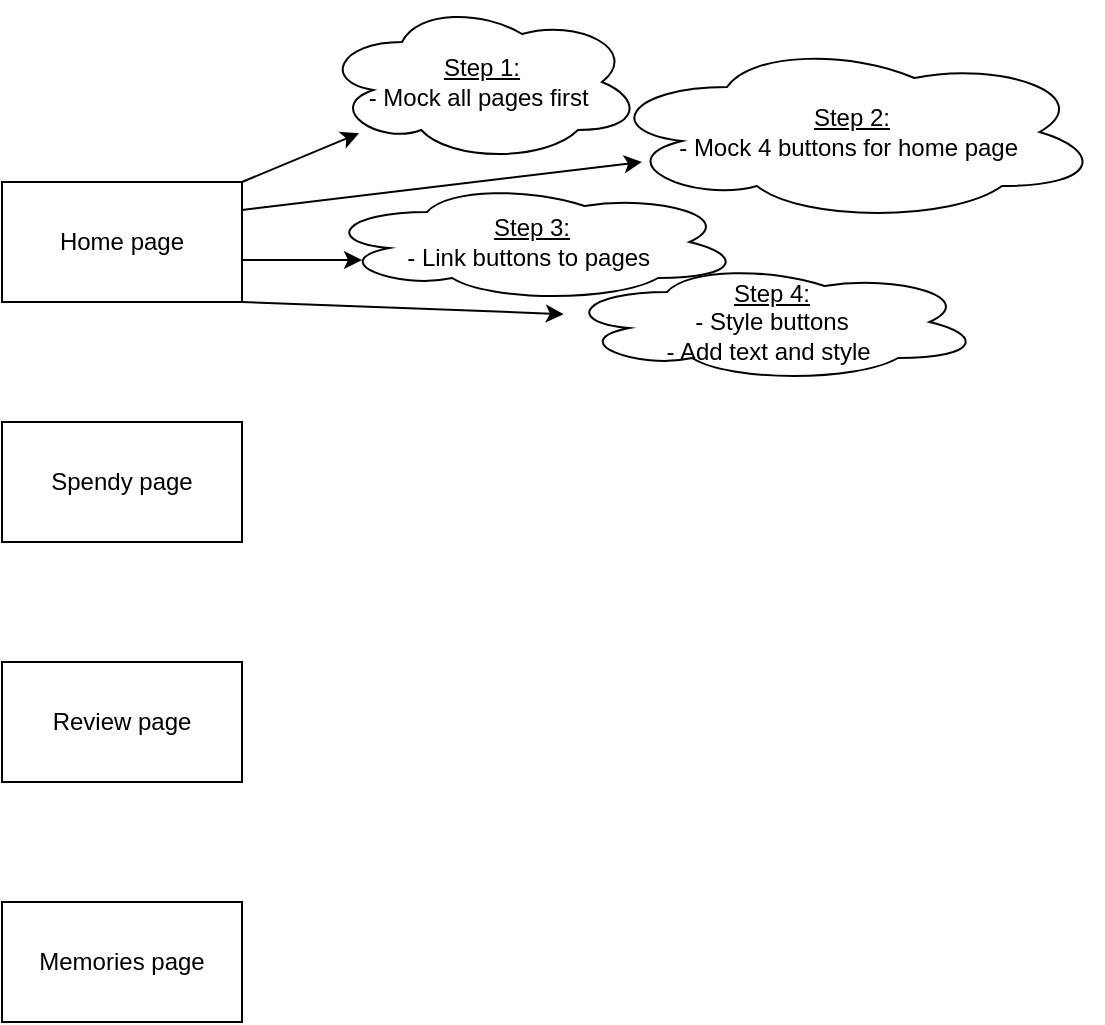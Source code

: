 <mxfile>
    <diagram id="JD7Q4KuDyhX2pP2OGkTR" name="Page-1">
        <mxGraphModel dx="550" dy="298" grid="1" gridSize="10" guides="1" tooltips="1" connect="1" arrows="1" fold="1" page="1" pageScale="1" pageWidth="850" pageHeight="1100" math="0" shadow="0">
            <root>
                <mxCell id="0"/>
                <mxCell id="1" parent="0"/>
                <mxCell id="2" value="Home page" style="rounded=0;whiteSpace=wrap;html=1;" parent="1" vertex="1">
                    <mxGeometry x="160" y="120" width="120" height="60" as="geometry"/>
                </mxCell>
                <mxCell id="3" value="Spendy page" style="rounded=0;whiteSpace=wrap;html=1;" parent="1" vertex="1">
                    <mxGeometry x="160" y="240" width="120" height="60" as="geometry"/>
                </mxCell>
                <mxCell id="4" value="Review page" style="rounded=0;whiteSpace=wrap;html=1;" parent="1" vertex="1">
                    <mxGeometry x="160" y="360" width="120" height="60" as="geometry"/>
                </mxCell>
                <mxCell id="5" value="Memories page" style="rounded=0;whiteSpace=wrap;html=1;" parent="1" vertex="1">
                    <mxGeometry x="160" y="480" width="120" height="60" as="geometry"/>
                </mxCell>
                <mxCell id="6" value="" style="endArrow=classic;html=1;exitX=1;exitY=0;exitDx=0;exitDy=0;" parent="1" source="2" target="7" edge="1">
                    <mxGeometry width="50" height="50" relative="1" as="geometry">
                        <mxPoint x="280" y="130" as="sourcePoint"/>
                        <mxPoint x="330" y="60" as="targetPoint"/>
                        <Array as="points"/>
                    </mxGeometry>
                </mxCell>
                <mxCell id="7" value="&lt;u&gt;Step 1:&lt;/u&gt;&lt;br&gt;- Mock all pages first&amp;nbsp;" style="ellipse;shape=cloud;whiteSpace=wrap;html=1;" parent="1" vertex="1">
                    <mxGeometry x="320" y="30" width="160" height="80" as="geometry"/>
                </mxCell>
                <mxCell id="8" value="" style="endArrow=classic;html=1;exitX=1;exitY=0.167;exitDx=0;exitDy=0;exitPerimeter=0;" parent="1" edge="1">
                    <mxGeometry width="50" height="50" relative="1" as="geometry">
                        <mxPoint x="280" y="134.02" as="sourcePoint"/>
                        <mxPoint x="480" y="110" as="targetPoint"/>
                    </mxGeometry>
                </mxCell>
                <mxCell id="9" value="&lt;u&gt;Step 2:&lt;/u&gt;&lt;br&gt;- Mock 4 buttons for home page&amp;nbsp;" style="ellipse;shape=cloud;whiteSpace=wrap;html=1;" parent="1" vertex="1">
                    <mxGeometry x="460" y="50" width="250" height="90" as="geometry"/>
                </mxCell>
                <mxCell id="10" value="" style="endArrow=classic;html=1;" parent="1" edge="1">
                    <mxGeometry width="50" height="50" relative="1" as="geometry">
                        <mxPoint x="280" y="159.01" as="sourcePoint"/>
                        <mxPoint x="340" y="159" as="targetPoint"/>
                    </mxGeometry>
                </mxCell>
                <mxCell id="11" value="&lt;u&gt;Step 3:&lt;/u&gt;&lt;br&gt;- Link buttons to pages&amp;nbsp;" style="ellipse;shape=cloud;whiteSpace=wrap;html=1;" parent="1" vertex="1">
                    <mxGeometry x="320" y="120" width="210" height="60" as="geometry"/>
                </mxCell>
                <mxCell id="12" value="" style="endArrow=classic;html=1;exitX=1;exitY=1;exitDx=0;exitDy=0;" parent="1" source="2" target="13" edge="1">
                    <mxGeometry width="50" height="50" relative="1" as="geometry">
                        <mxPoint x="280" y="170.01" as="sourcePoint"/>
                        <mxPoint x="320" y="180" as="targetPoint"/>
                        <Array as="points"/>
                    </mxGeometry>
                </mxCell>
                <mxCell id="13" value="&lt;u&gt;Step 4:&lt;/u&gt;&lt;br&gt;- Style buttons&lt;br&gt;- Add text and style&amp;nbsp;" style="ellipse;shape=cloud;whiteSpace=wrap;html=1;" parent="1" vertex="1">
                    <mxGeometry x="440" y="160" width="210" height="60" as="geometry"/>
                </mxCell>
            </root>
        </mxGraphModel>
    </diagram>
</mxfile>